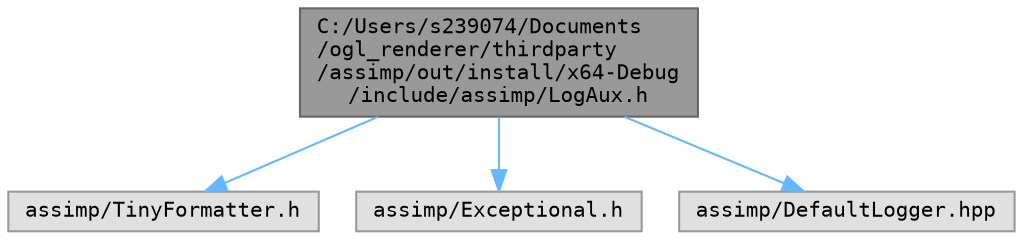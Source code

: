 digraph "C:/Users/s239074/Documents/ogl_renderer/thirdparty/assimp/out/install/x64-Debug/include/assimp/LogAux.h"
{
 // LATEX_PDF_SIZE
  bgcolor="transparent";
  edge [fontname=Terminal,fontsize=10,labelfontname=Helvetica,labelfontsize=10];
  node [fontname=Terminal,fontsize=10,shape=box,height=0.2,width=0.4];
  Node1 [label="C:/Users/s239074/Documents\l/ogl_renderer/thirdparty\l/assimp/out/install/x64-Debug\l/include/assimp/LogAux.h",height=0.2,width=0.4,color="gray40", fillcolor="grey60", style="filled", fontcolor="black",tooltip="Common logging usage patterns for importer implementations."];
  Node1 -> Node2 [color="steelblue1",style="solid"];
  Node2 [label="assimp/TinyFormatter.h",height=0.2,width=0.4,color="grey60", fillcolor="#E0E0E0", style="filled",tooltip=" "];
  Node1 -> Node3 [color="steelblue1",style="solid"];
  Node3 [label="assimp/Exceptional.h",height=0.2,width=0.4,color="grey60", fillcolor="#E0E0E0", style="filled",tooltip=" "];
  Node1 -> Node4 [color="steelblue1",style="solid"];
  Node4 [label="assimp/DefaultLogger.hpp",height=0.2,width=0.4,color="grey60", fillcolor="#E0E0E0", style="filled",tooltip=" "];
}

